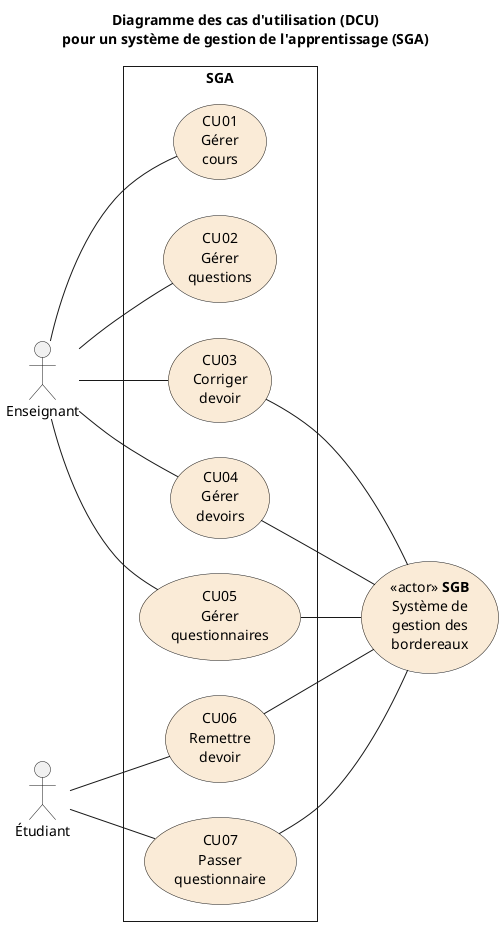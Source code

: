 @startuml
left to right direction
skinparam style strictuml
skinparam packageStyle rect
skinparam backgroundcolor transparent
skinparam defaultfontname Verdana
title Diagramme des cas d'utilisation (DCU)\npour un système de gestion de l'apprentissage (SGA)
actor Enseignant as En
actor Étudiant as Et
(«actor» <b>SGB\nSystème de\ngestion des\nbordereaux) as SGB #AntiqueWhite
rectangle "SGA" {
  (CU01\nGérer\ncours) as CU01 #AntiqueWhite
  En -- CU01
  (CU02\nGérer\nquestions) as CU02 #AntiqueWhite
  En -- CU02
  (CU03\nCorriger\ndevoir) as CU03 #AntiqueWhite
  En -- CU03 
  CU03 -- SGB
  (CU04\nGérer\ndevoirs) as CU04 #AntiqueWhite
  En -- CU04
  CU04 -- SGB
  (CU05\nGérer\nquestionnaires) as CU05 #AntiqueWhite
  En -- CU05
  CU05 -- SGB
  (CU06\nRemettre\ndevoir) as CU06 #AntiqueWhite
  Et -- CU06
  CU06 -- SGB
  (CU07\nPasser\nquestionnaire) as CU07 #AntiqueWhite
  Et -- CU07
  CU07 -- SGB
}
@enduml